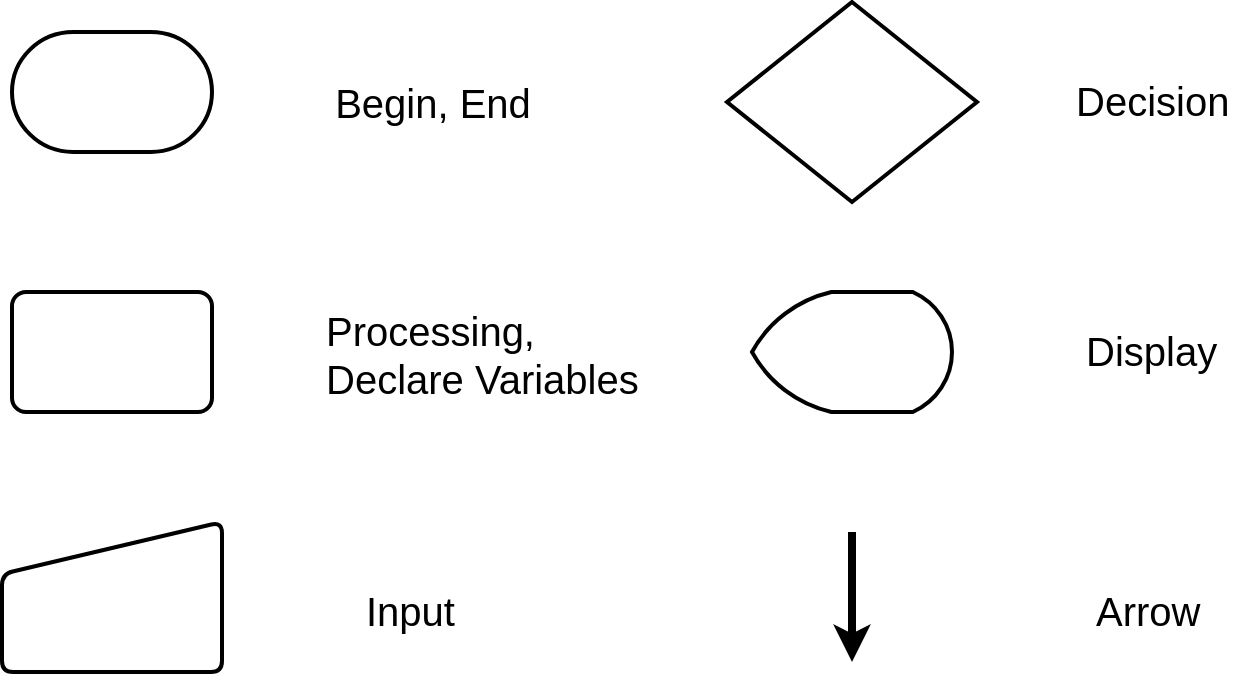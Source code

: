 <mxfile version="10.7.9" type="github"><diagram id="NQ_lSKHzyTNkHiHnLsRU" name="Page-1"><mxGraphModel dx="918" dy="435" grid="1" gridSize="10" guides="1" tooltips="1" connect="1" arrows="1" fold="1" page="1" pageScale="1" pageWidth="850" pageHeight="1100" math="0" shadow="0"><root><mxCell id="0"/><mxCell id="1" parent="0"/><mxCell id="PAV6EqC9s6i-PgiVxpy9-2" value="Begin, End" style="text;html=1;resizable=0;autosize=1;align=center;verticalAlign=middle;points=[];fillColor=none;strokeColor=none;rounded=0;fontSize=20;" parent="1" vertex="1"><mxGeometry x="235" y="215" width="70" height="20" as="geometry"/></mxCell><mxCell id="PAV6EqC9s6i-PgiVxpy9-4" value="Processing,&lt;br&gt;Declare Variables&lt;br&gt;" style="text;html=1;resizable=0;points=[];autosize=1;align=left;verticalAlign=top;spacingTop=-4;fontSize=20;" parent="1" vertex="1"><mxGeometry x="215" y="325" width="170" height="50" as="geometry"/></mxCell><mxCell id="PAV6EqC9s6i-PgiVxpy9-5" value="Input" style="text;html=1;resizable=0;points=[];autosize=1;align=left;verticalAlign=top;spacingTop=-4;fontSize=20;" parent="1" vertex="1"><mxGeometry x="235" y="465" width="60" height="30" as="geometry"/></mxCell><mxCell id="PAV6EqC9s6i-PgiVxpy9-6" value="Decision" style="text;html=1;resizable=0;points=[];autosize=1;align=left;verticalAlign=top;spacingTop=-4;fontSize=20;" parent="1" vertex="1"><mxGeometry x="590" y="210" width="90" height="30" as="geometry"/></mxCell><mxCell id="falU9Xo8d9Nlqd8jy2wn-1" value="" style="strokeWidth=2;html=1;shape=mxgraph.flowchart.terminator;whiteSpace=wrap;" parent="1" vertex="1"><mxGeometry x="60" y="190" width="100" height="60" as="geometry"/></mxCell><mxCell id="falU9Xo8d9Nlqd8jy2wn-2" value="" style="rounded=1;whiteSpace=wrap;html=1;absoluteArcSize=1;arcSize=14;strokeWidth=2;" parent="1" vertex="1"><mxGeometry x="60" y="320" width="100" height="60" as="geometry"/></mxCell><mxCell id="falU9Xo8d9Nlqd8jy2wn-5" value="" style="verticalLabelPosition=bottom;verticalAlign=top;html=1;strokeWidth=2;shape=manualInput;whiteSpace=wrap;rounded=1;size=26;arcSize=11;" parent="1" vertex="1"><mxGeometry x="55" y="435" width="110" height="75" as="geometry"/></mxCell><mxCell id="falU9Xo8d9Nlqd8jy2wn-6" value="" style="strokeWidth=2;html=1;shape=mxgraph.flowchart.display;whiteSpace=wrap;" parent="1" vertex="1"><mxGeometry x="430" y="320" width="100" height="60" as="geometry"/></mxCell><mxCell id="falU9Xo8d9Nlqd8jy2wn-7" value="Display" style="text;html=1;resizable=0;points=[];autosize=1;align=left;verticalAlign=top;spacingTop=-4;fontSize=20;" parent="1" vertex="1"><mxGeometry x="595" y="335" width="80" height="30" as="geometry"/></mxCell><mxCell id="falU9Xo8d9Nlqd8jy2wn-8" value="" style="strokeWidth=2;html=1;shape=mxgraph.flowchart.decision;whiteSpace=wrap;" parent="1" vertex="1"><mxGeometry x="417.5" y="175" width="125" height="100" as="geometry"/></mxCell><mxCell id="falU9Xo8d9Nlqd8jy2wn-9" value="" style="endArrow=classic;html=1;strokeWidth=4;" parent="1" edge="1"><mxGeometry width="50" height="50" relative="1" as="geometry"><mxPoint x="480" y="440" as="sourcePoint"/><mxPoint x="480" y="505" as="targetPoint"/></mxGeometry></mxCell><mxCell id="falU9Xo8d9Nlqd8jy2wn-10" value="Arrow" style="text;html=1;resizable=0;points=[];autosize=1;align=left;verticalAlign=top;spacingTop=-4;fontSize=20;" parent="1" vertex="1"><mxGeometry x="600" y="465" width="70" height="30" as="geometry"/></mxCell></root></mxGraphModel></diagram></mxfile>